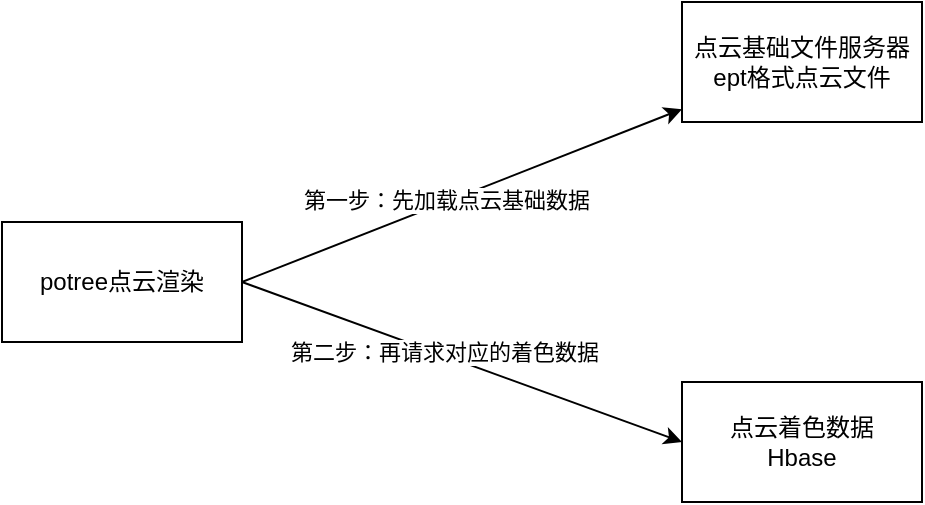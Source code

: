<mxfile version="21.3.3" type="github">
  <diagram name="第 1 页" id="F1Z5Uu-Zv3KGeX4mfjju">
    <mxGraphModel dx="1434" dy="714" grid="1" gridSize="10" guides="1" tooltips="1" connect="1" arrows="1" fold="1" page="1" pageScale="1" pageWidth="827" pageHeight="1169" math="0" shadow="0">
      <root>
        <mxCell id="0" />
        <mxCell id="1" parent="0" />
        <mxCell id="UqJceNbmgoIil49mMTQ1-4" style="rounded=0;orthogonalLoop=1;jettySize=auto;html=1;exitX=1;exitY=0.5;exitDx=0;exitDy=0;" parent="1" source="UqJceNbmgoIil49mMTQ1-1" target="UqJceNbmgoIil49mMTQ1-2" edge="1">
          <mxGeometry relative="1" as="geometry" />
        </mxCell>
        <mxCell id="UqJceNbmgoIil49mMTQ1-6" value="第一步：先加载点云基础数据" style="edgeLabel;html=1;align=center;verticalAlign=middle;resizable=0;points=[];" parent="UqJceNbmgoIil49mMTQ1-4" vertex="1" connectable="0">
          <mxGeometry x="-0.07" y="1" relative="1" as="geometry">
            <mxPoint as="offset" />
          </mxGeometry>
        </mxCell>
        <mxCell id="UqJceNbmgoIil49mMTQ1-5" style="rounded=0;orthogonalLoop=1;jettySize=auto;html=1;exitX=1;exitY=0.5;exitDx=0;exitDy=0;entryX=0;entryY=0.5;entryDx=0;entryDy=0;" parent="1" source="UqJceNbmgoIil49mMTQ1-1" target="UqJceNbmgoIil49mMTQ1-3" edge="1">
          <mxGeometry relative="1" as="geometry" />
        </mxCell>
        <mxCell id="UqJceNbmgoIil49mMTQ1-7" value="第二步：再请求对应的着色数据" style="edgeLabel;html=1;align=center;verticalAlign=middle;resizable=0;points=[];" parent="UqJceNbmgoIil49mMTQ1-5" vertex="1" connectable="0">
          <mxGeometry x="-0.087" y="2" relative="1" as="geometry">
            <mxPoint as="offset" />
          </mxGeometry>
        </mxCell>
        <mxCell id="UqJceNbmgoIil49mMTQ1-1" value="potree点云渲染" style="rounded=0;whiteSpace=wrap;html=1;" parent="1" vertex="1">
          <mxGeometry x="50" y="230" width="120" height="60" as="geometry" />
        </mxCell>
        <mxCell id="UqJceNbmgoIil49mMTQ1-2" value="点云基础文件服务器&lt;br&gt;ept格式点云文件" style="rounded=0;whiteSpace=wrap;html=1;" parent="1" vertex="1">
          <mxGeometry x="390" y="120" width="120" height="60" as="geometry" />
        </mxCell>
        <mxCell id="UqJceNbmgoIil49mMTQ1-3" value="点云着色数据&lt;br&gt;Hbase" style="rounded=0;whiteSpace=wrap;html=1;" parent="1" vertex="1">
          <mxGeometry x="390" y="310" width="120" height="60" as="geometry" />
        </mxCell>
      </root>
    </mxGraphModel>
  </diagram>
</mxfile>
